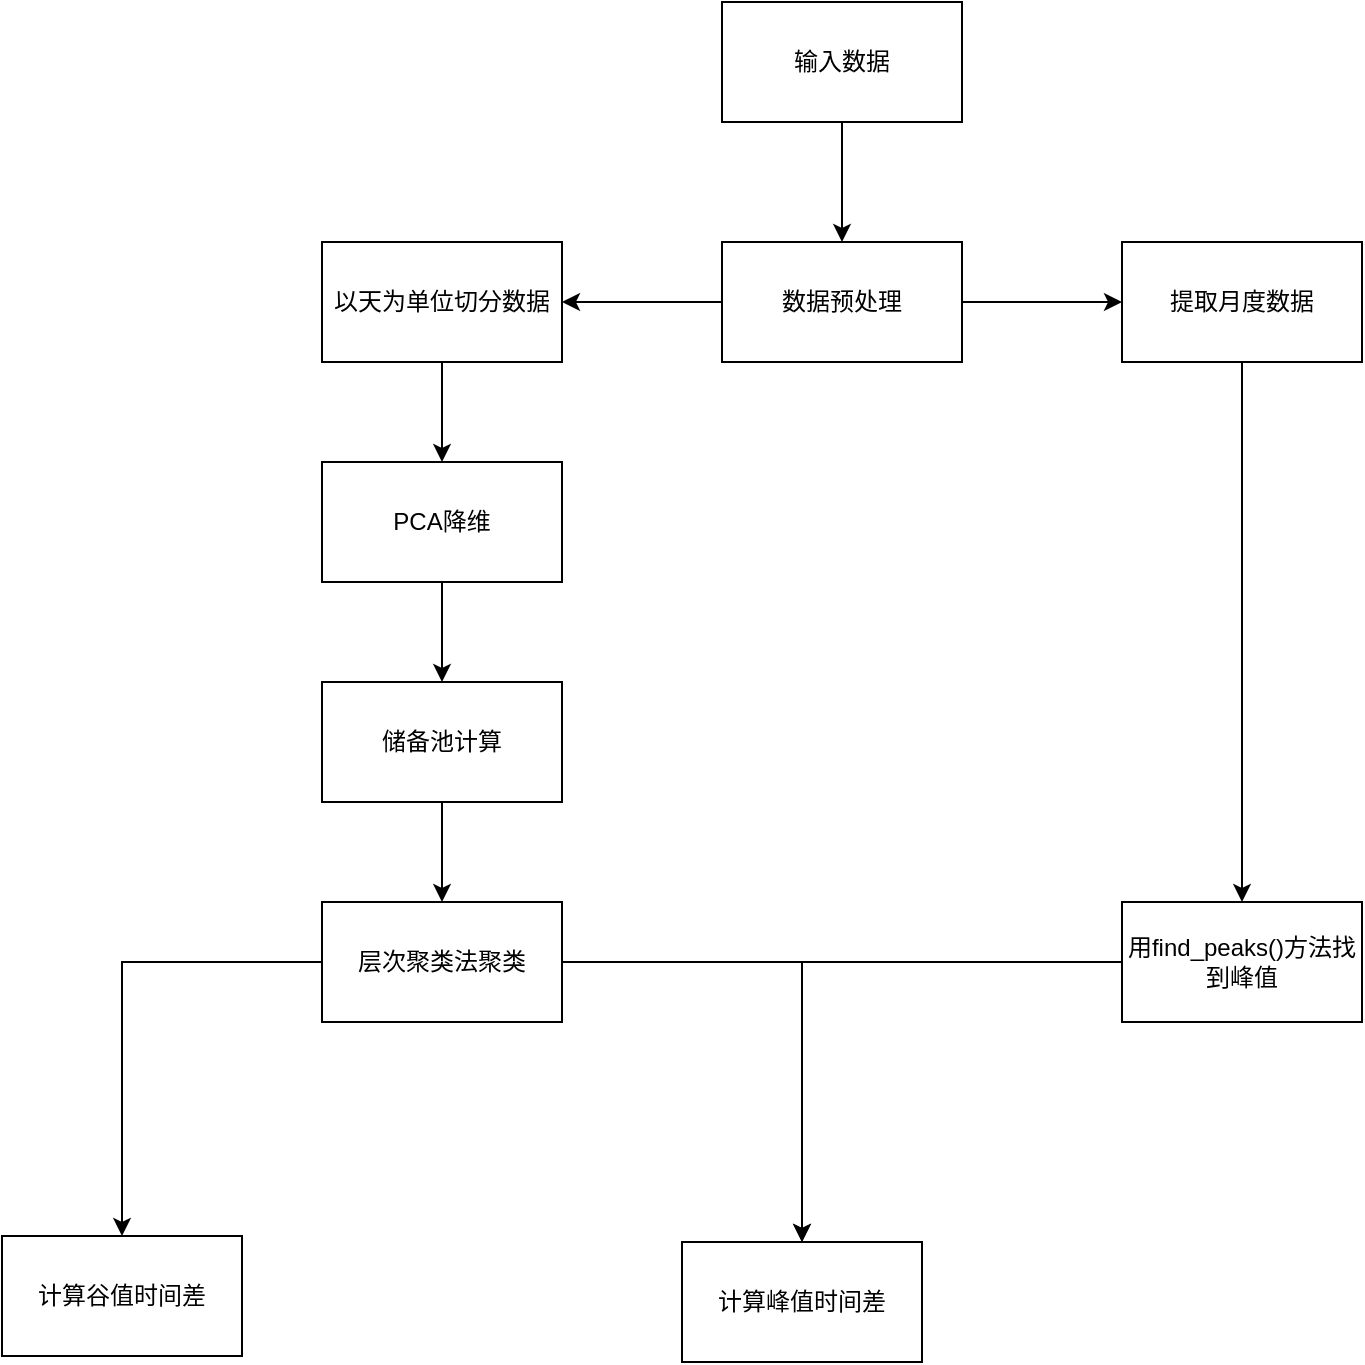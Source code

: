 <mxfile version="15.4.1" type="github">
  <diagram id="3QAUWeM-hKMBV1Pnxne8" name="Page-1">
    <mxGraphModel dx="942" dy="674" grid="1" gridSize="10" guides="1" tooltips="1" connect="1" arrows="1" fold="1" page="1" pageScale="1" pageWidth="900" pageHeight="1600" math="0" shadow="0">
      <root>
        <mxCell id="0" />
        <mxCell id="1" parent="0" />
        <mxCell id="YES2gs9dnlq-2v622uwK-3" value="" style="edgeStyle=orthogonalEdgeStyle;rounded=0;orthogonalLoop=1;jettySize=auto;html=1;" edge="1" parent="1" source="YES2gs9dnlq-2v622uwK-1" target="YES2gs9dnlq-2v622uwK-2">
          <mxGeometry relative="1" as="geometry" />
        </mxCell>
        <mxCell id="YES2gs9dnlq-2v622uwK-1" value="输入数据" style="rounded=0;whiteSpace=wrap;html=1;" vertex="1" parent="1">
          <mxGeometry x="390" y="170" width="120" height="60" as="geometry" />
        </mxCell>
        <mxCell id="YES2gs9dnlq-2v622uwK-5" value="" style="edgeStyle=orthogonalEdgeStyle;rounded=0;orthogonalLoop=1;jettySize=auto;html=1;" edge="1" parent="1" source="YES2gs9dnlq-2v622uwK-2" target="YES2gs9dnlq-2v622uwK-4">
          <mxGeometry relative="1" as="geometry" />
        </mxCell>
        <mxCell id="YES2gs9dnlq-2v622uwK-11" value="" style="edgeStyle=orthogonalEdgeStyle;rounded=0;orthogonalLoop=1;jettySize=auto;html=1;" edge="1" parent="1" source="YES2gs9dnlq-2v622uwK-2" target="YES2gs9dnlq-2v622uwK-10">
          <mxGeometry relative="1" as="geometry" />
        </mxCell>
        <mxCell id="YES2gs9dnlq-2v622uwK-2" value="数据预处理" style="whiteSpace=wrap;html=1;rounded=0;" vertex="1" parent="1">
          <mxGeometry x="390" y="290" width="120" height="60" as="geometry" />
        </mxCell>
        <mxCell id="YES2gs9dnlq-2v622uwK-7" value="" style="edgeStyle=orthogonalEdgeStyle;rounded=0;orthogonalLoop=1;jettySize=auto;html=1;" edge="1" parent="1" source="YES2gs9dnlq-2v622uwK-4" target="YES2gs9dnlq-2v622uwK-6">
          <mxGeometry relative="1" as="geometry" />
        </mxCell>
        <mxCell id="YES2gs9dnlq-2v622uwK-4" value="提取月度数据" style="whiteSpace=wrap;html=1;rounded=0;" vertex="1" parent="1">
          <mxGeometry x="590" y="290" width="120" height="60" as="geometry" />
        </mxCell>
        <mxCell id="YES2gs9dnlq-2v622uwK-9" value="" style="edgeStyle=orthogonalEdgeStyle;rounded=0;orthogonalLoop=1;jettySize=auto;html=1;" edge="1" parent="1" source="YES2gs9dnlq-2v622uwK-6" target="YES2gs9dnlq-2v622uwK-8">
          <mxGeometry relative="1" as="geometry" />
        </mxCell>
        <mxCell id="YES2gs9dnlq-2v622uwK-6" value="用find_peaks()方法找到峰值" style="whiteSpace=wrap;html=1;rounded=0;" vertex="1" parent="1">
          <mxGeometry x="590" y="620" width="120" height="60" as="geometry" />
        </mxCell>
        <mxCell id="YES2gs9dnlq-2v622uwK-8" value="计算峰值时间差" style="whiteSpace=wrap;html=1;rounded=0;" vertex="1" parent="1">
          <mxGeometry x="370" y="790" width="120" height="60" as="geometry" />
        </mxCell>
        <mxCell id="YES2gs9dnlq-2v622uwK-13" value="" style="edgeStyle=orthogonalEdgeStyle;rounded=0;orthogonalLoop=1;jettySize=auto;html=1;" edge="1" parent="1" source="YES2gs9dnlq-2v622uwK-10" target="YES2gs9dnlq-2v622uwK-12">
          <mxGeometry relative="1" as="geometry" />
        </mxCell>
        <mxCell id="YES2gs9dnlq-2v622uwK-10" value="以天为单位切分数据" style="whiteSpace=wrap;html=1;rounded=0;" vertex="1" parent="1">
          <mxGeometry x="190" y="290" width="120" height="60" as="geometry" />
        </mxCell>
        <mxCell id="YES2gs9dnlq-2v622uwK-15" value="" style="edgeStyle=orthogonalEdgeStyle;rounded=0;orthogonalLoop=1;jettySize=auto;html=1;" edge="1" parent="1" source="YES2gs9dnlq-2v622uwK-12" target="YES2gs9dnlq-2v622uwK-14">
          <mxGeometry relative="1" as="geometry" />
        </mxCell>
        <mxCell id="YES2gs9dnlq-2v622uwK-12" value="PCA降维" style="whiteSpace=wrap;html=1;rounded=0;" vertex="1" parent="1">
          <mxGeometry x="190" y="400" width="120" height="60" as="geometry" />
        </mxCell>
        <mxCell id="YES2gs9dnlq-2v622uwK-17" value="" style="edgeStyle=orthogonalEdgeStyle;rounded=0;orthogonalLoop=1;jettySize=auto;html=1;" edge="1" parent="1" source="YES2gs9dnlq-2v622uwK-14" target="YES2gs9dnlq-2v622uwK-16">
          <mxGeometry relative="1" as="geometry" />
        </mxCell>
        <mxCell id="YES2gs9dnlq-2v622uwK-14" value="储备池计算" style="whiteSpace=wrap;html=1;rounded=0;" vertex="1" parent="1">
          <mxGeometry x="190" y="510" width="120" height="60" as="geometry" />
        </mxCell>
        <mxCell id="YES2gs9dnlq-2v622uwK-20" style="edgeStyle=orthogonalEdgeStyle;rounded=0;orthogonalLoop=1;jettySize=auto;html=1;exitX=1;exitY=0.5;exitDx=0;exitDy=0;entryX=0.5;entryY=0;entryDx=0;entryDy=0;" edge="1" parent="1" source="YES2gs9dnlq-2v622uwK-16" target="YES2gs9dnlq-2v622uwK-8">
          <mxGeometry relative="1" as="geometry" />
        </mxCell>
        <mxCell id="YES2gs9dnlq-2v622uwK-22" value="" style="edgeStyle=orthogonalEdgeStyle;rounded=0;orthogonalLoop=1;jettySize=auto;html=1;" edge="1" parent="1" source="YES2gs9dnlq-2v622uwK-16" target="YES2gs9dnlq-2v622uwK-21">
          <mxGeometry relative="1" as="geometry" />
        </mxCell>
        <mxCell id="YES2gs9dnlq-2v622uwK-16" value="层次聚类法聚类" style="whiteSpace=wrap;html=1;rounded=0;" vertex="1" parent="1">
          <mxGeometry x="190" y="620" width="120" height="60" as="geometry" />
        </mxCell>
        <mxCell id="YES2gs9dnlq-2v622uwK-21" value="计算谷值时间差" style="whiteSpace=wrap;html=1;rounded=0;" vertex="1" parent="1">
          <mxGeometry x="30" y="787" width="120" height="60" as="geometry" />
        </mxCell>
      </root>
    </mxGraphModel>
  </diagram>
</mxfile>
